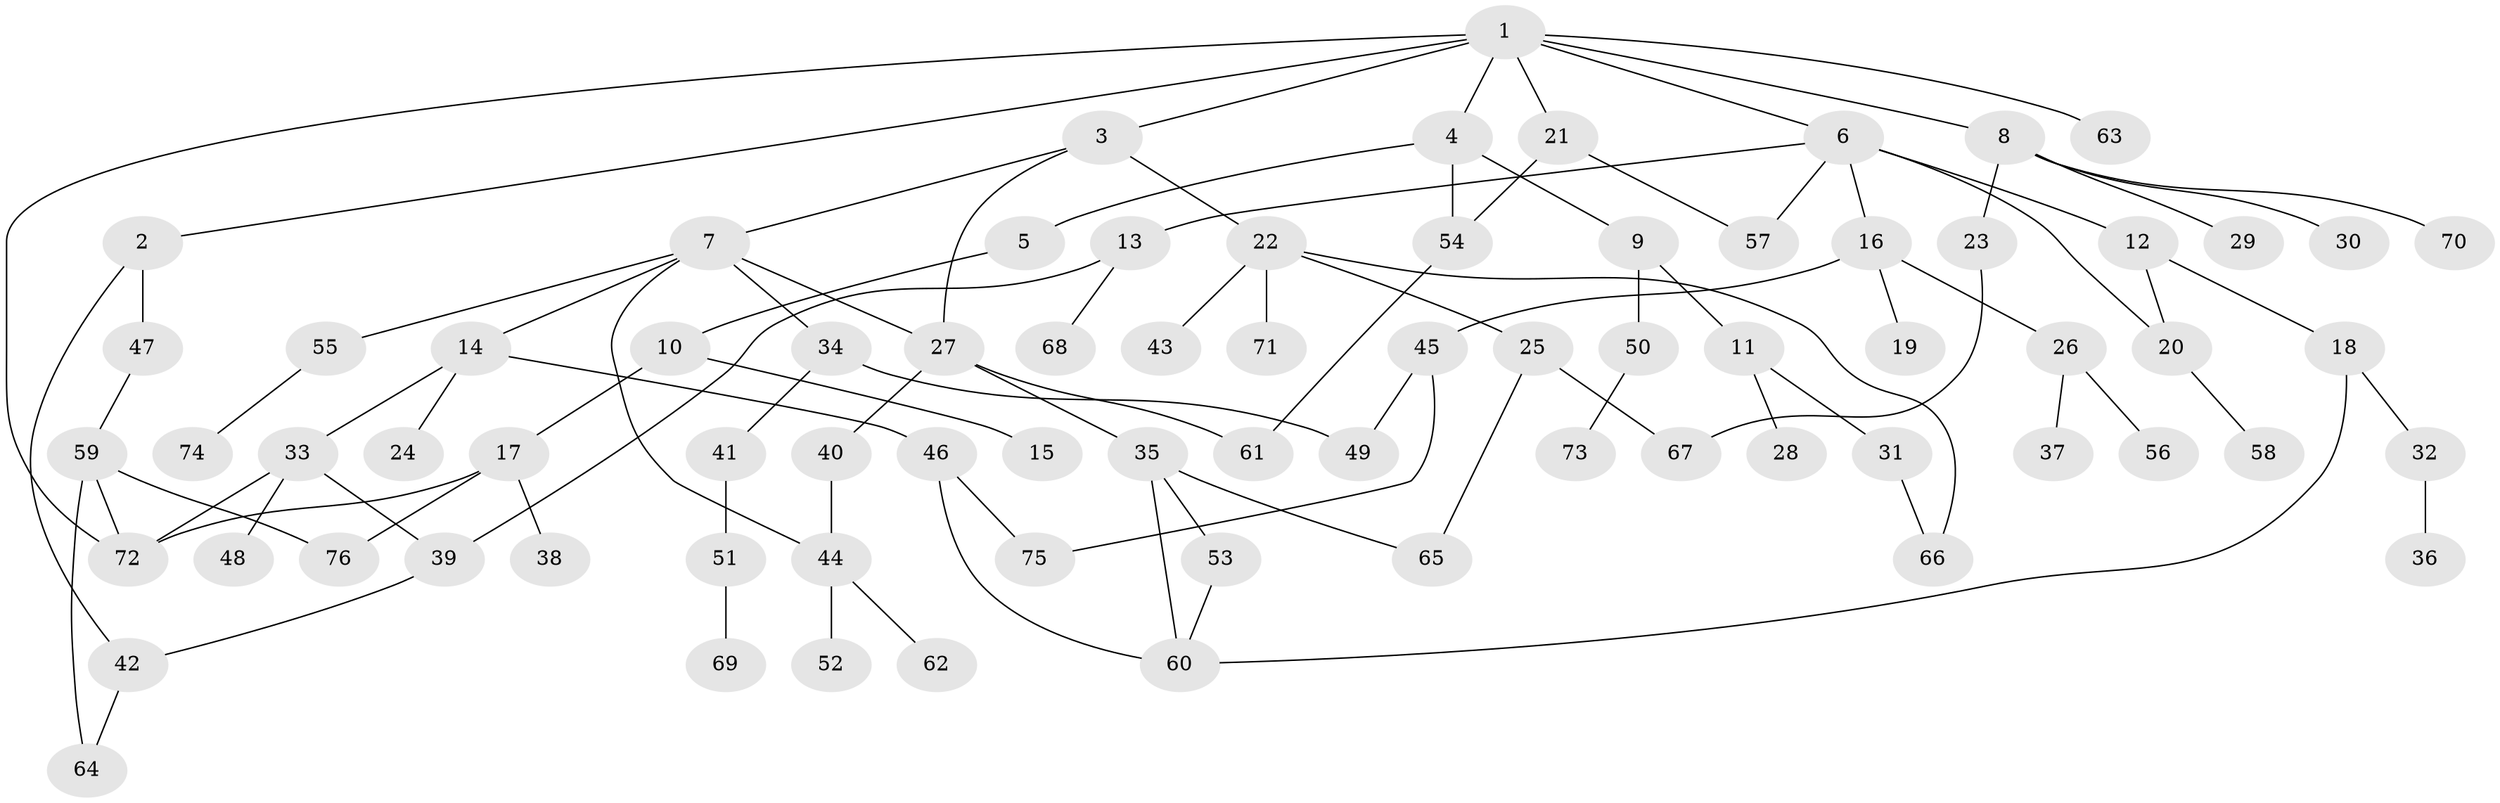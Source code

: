 // coarse degree distribution, {9: 0.02, 3: 0.2, 4: 0.14, 6: 0.04, 8: 0.02, 2: 0.24, 5: 0.04, 1: 0.3}
// Generated by graph-tools (version 1.1) at 2025/41/03/06/25 10:41:27]
// undirected, 76 vertices, 96 edges
graph export_dot {
graph [start="1"]
  node [color=gray90,style=filled];
  1;
  2;
  3;
  4;
  5;
  6;
  7;
  8;
  9;
  10;
  11;
  12;
  13;
  14;
  15;
  16;
  17;
  18;
  19;
  20;
  21;
  22;
  23;
  24;
  25;
  26;
  27;
  28;
  29;
  30;
  31;
  32;
  33;
  34;
  35;
  36;
  37;
  38;
  39;
  40;
  41;
  42;
  43;
  44;
  45;
  46;
  47;
  48;
  49;
  50;
  51;
  52;
  53;
  54;
  55;
  56;
  57;
  58;
  59;
  60;
  61;
  62;
  63;
  64;
  65;
  66;
  67;
  68;
  69;
  70;
  71;
  72;
  73;
  74;
  75;
  76;
  1 -- 2;
  1 -- 3;
  1 -- 4;
  1 -- 6;
  1 -- 8;
  1 -- 21;
  1 -- 63;
  1 -- 72;
  2 -- 47;
  2 -- 42;
  3 -- 7;
  3 -- 22;
  3 -- 27;
  4 -- 5;
  4 -- 9;
  4 -- 54;
  5 -- 10;
  6 -- 12;
  6 -- 13;
  6 -- 16;
  6 -- 20;
  6 -- 57;
  7 -- 14;
  7 -- 34;
  7 -- 55;
  7 -- 27;
  7 -- 44;
  8 -- 23;
  8 -- 29;
  8 -- 30;
  8 -- 70;
  9 -- 11;
  9 -- 50;
  10 -- 15;
  10 -- 17;
  11 -- 28;
  11 -- 31;
  12 -- 18;
  12 -- 20;
  13 -- 39;
  13 -- 68;
  14 -- 24;
  14 -- 33;
  14 -- 46;
  16 -- 19;
  16 -- 26;
  16 -- 45;
  17 -- 38;
  17 -- 76;
  17 -- 72;
  18 -- 32;
  18 -- 60;
  20 -- 58;
  21 -- 57;
  21 -- 54;
  22 -- 25;
  22 -- 43;
  22 -- 71;
  22 -- 66;
  23 -- 67;
  25 -- 65;
  25 -- 67;
  26 -- 37;
  26 -- 56;
  27 -- 35;
  27 -- 40;
  27 -- 61;
  31 -- 66;
  32 -- 36;
  33 -- 48;
  33 -- 72;
  33 -- 39;
  34 -- 41;
  34 -- 49;
  35 -- 53;
  35 -- 60;
  35 -- 65;
  39 -- 42;
  40 -- 44;
  41 -- 51;
  42 -- 64;
  44 -- 52;
  44 -- 62;
  45 -- 49;
  45 -- 75;
  46 -- 60;
  46 -- 75;
  47 -- 59;
  50 -- 73;
  51 -- 69;
  53 -- 60;
  54 -- 61;
  55 -- 74;
  59 -- 76;
  59 -- 64;
  59 -- 72;
}
